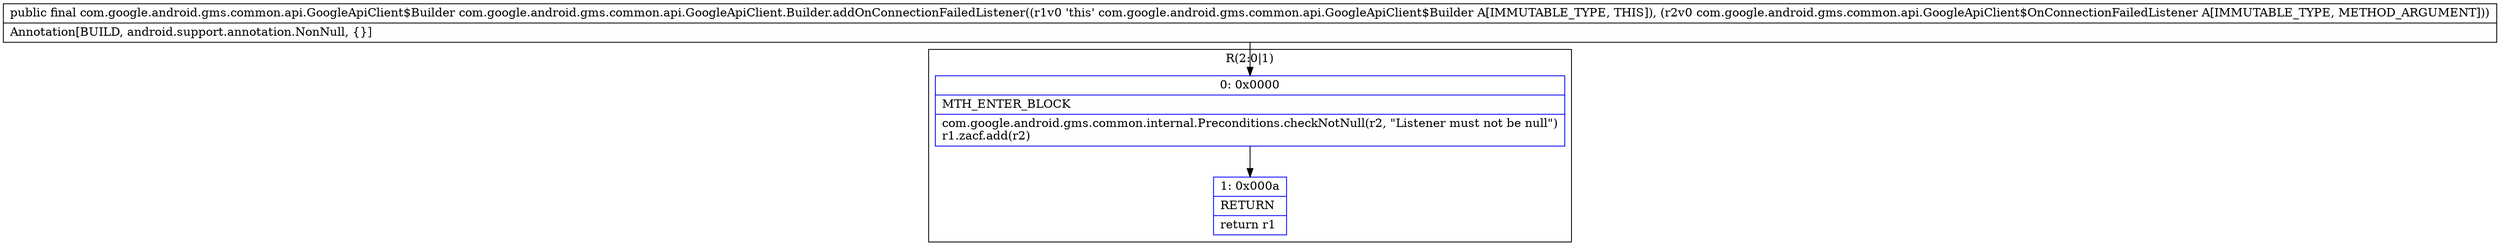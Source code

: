 digraph "CFG forcom.google.android.gms.common.api.GoogleApiClient.Builder.addOnConnectionFailedListener(Lcom\/google\/android\/gms\/common\/api\/GoogleApiClient$OnConnectionFailedListener;)Lcom\/google\/android\/gms\/common\/api\/GoogleApiClient$Builder;" {
subgraph cluster_Region_1798281438 {
label = "R(2:0|1)";
node [shape=record,color=blue];
Node_0 [shape=record,label="{0\:\ 0x0000|MTH_ENTER_BLOCK\l|com.google.android.gms.common.internal.Preconditions.checkNotNull(r2, \"Listener must not be null\")\lr1.zacf.add(r2)\l}"];
Node_1 [shape=record,label="{1\:\ 0x000a|RETURN\l|return r1\l}"];
}
MethodNode[shape=record,label="{public final com.google.android.gms.common.api.GoogleApiClient$Builder com.google.android.gms.common.api.GoogleApiClient.Builder.addOnConnectionFailedListener((r1v0 'this' com.google.android.gms.common.api.GoogleApiClient$Builder A[IMMUTABLE_TYPE, THIS]), (r2v0 com.google.android.gms.common.api.GoogleApiClient$OnConnectionFailedListener A[IMMUTABLE_TYPE, METHOD_ARGUMENT]))  | Annotation[BUILD, android.support.annotation.NonNull, \{\}]\l}"];
MethodNode -> Node_0;
Node_0 -> Node_1;
}

